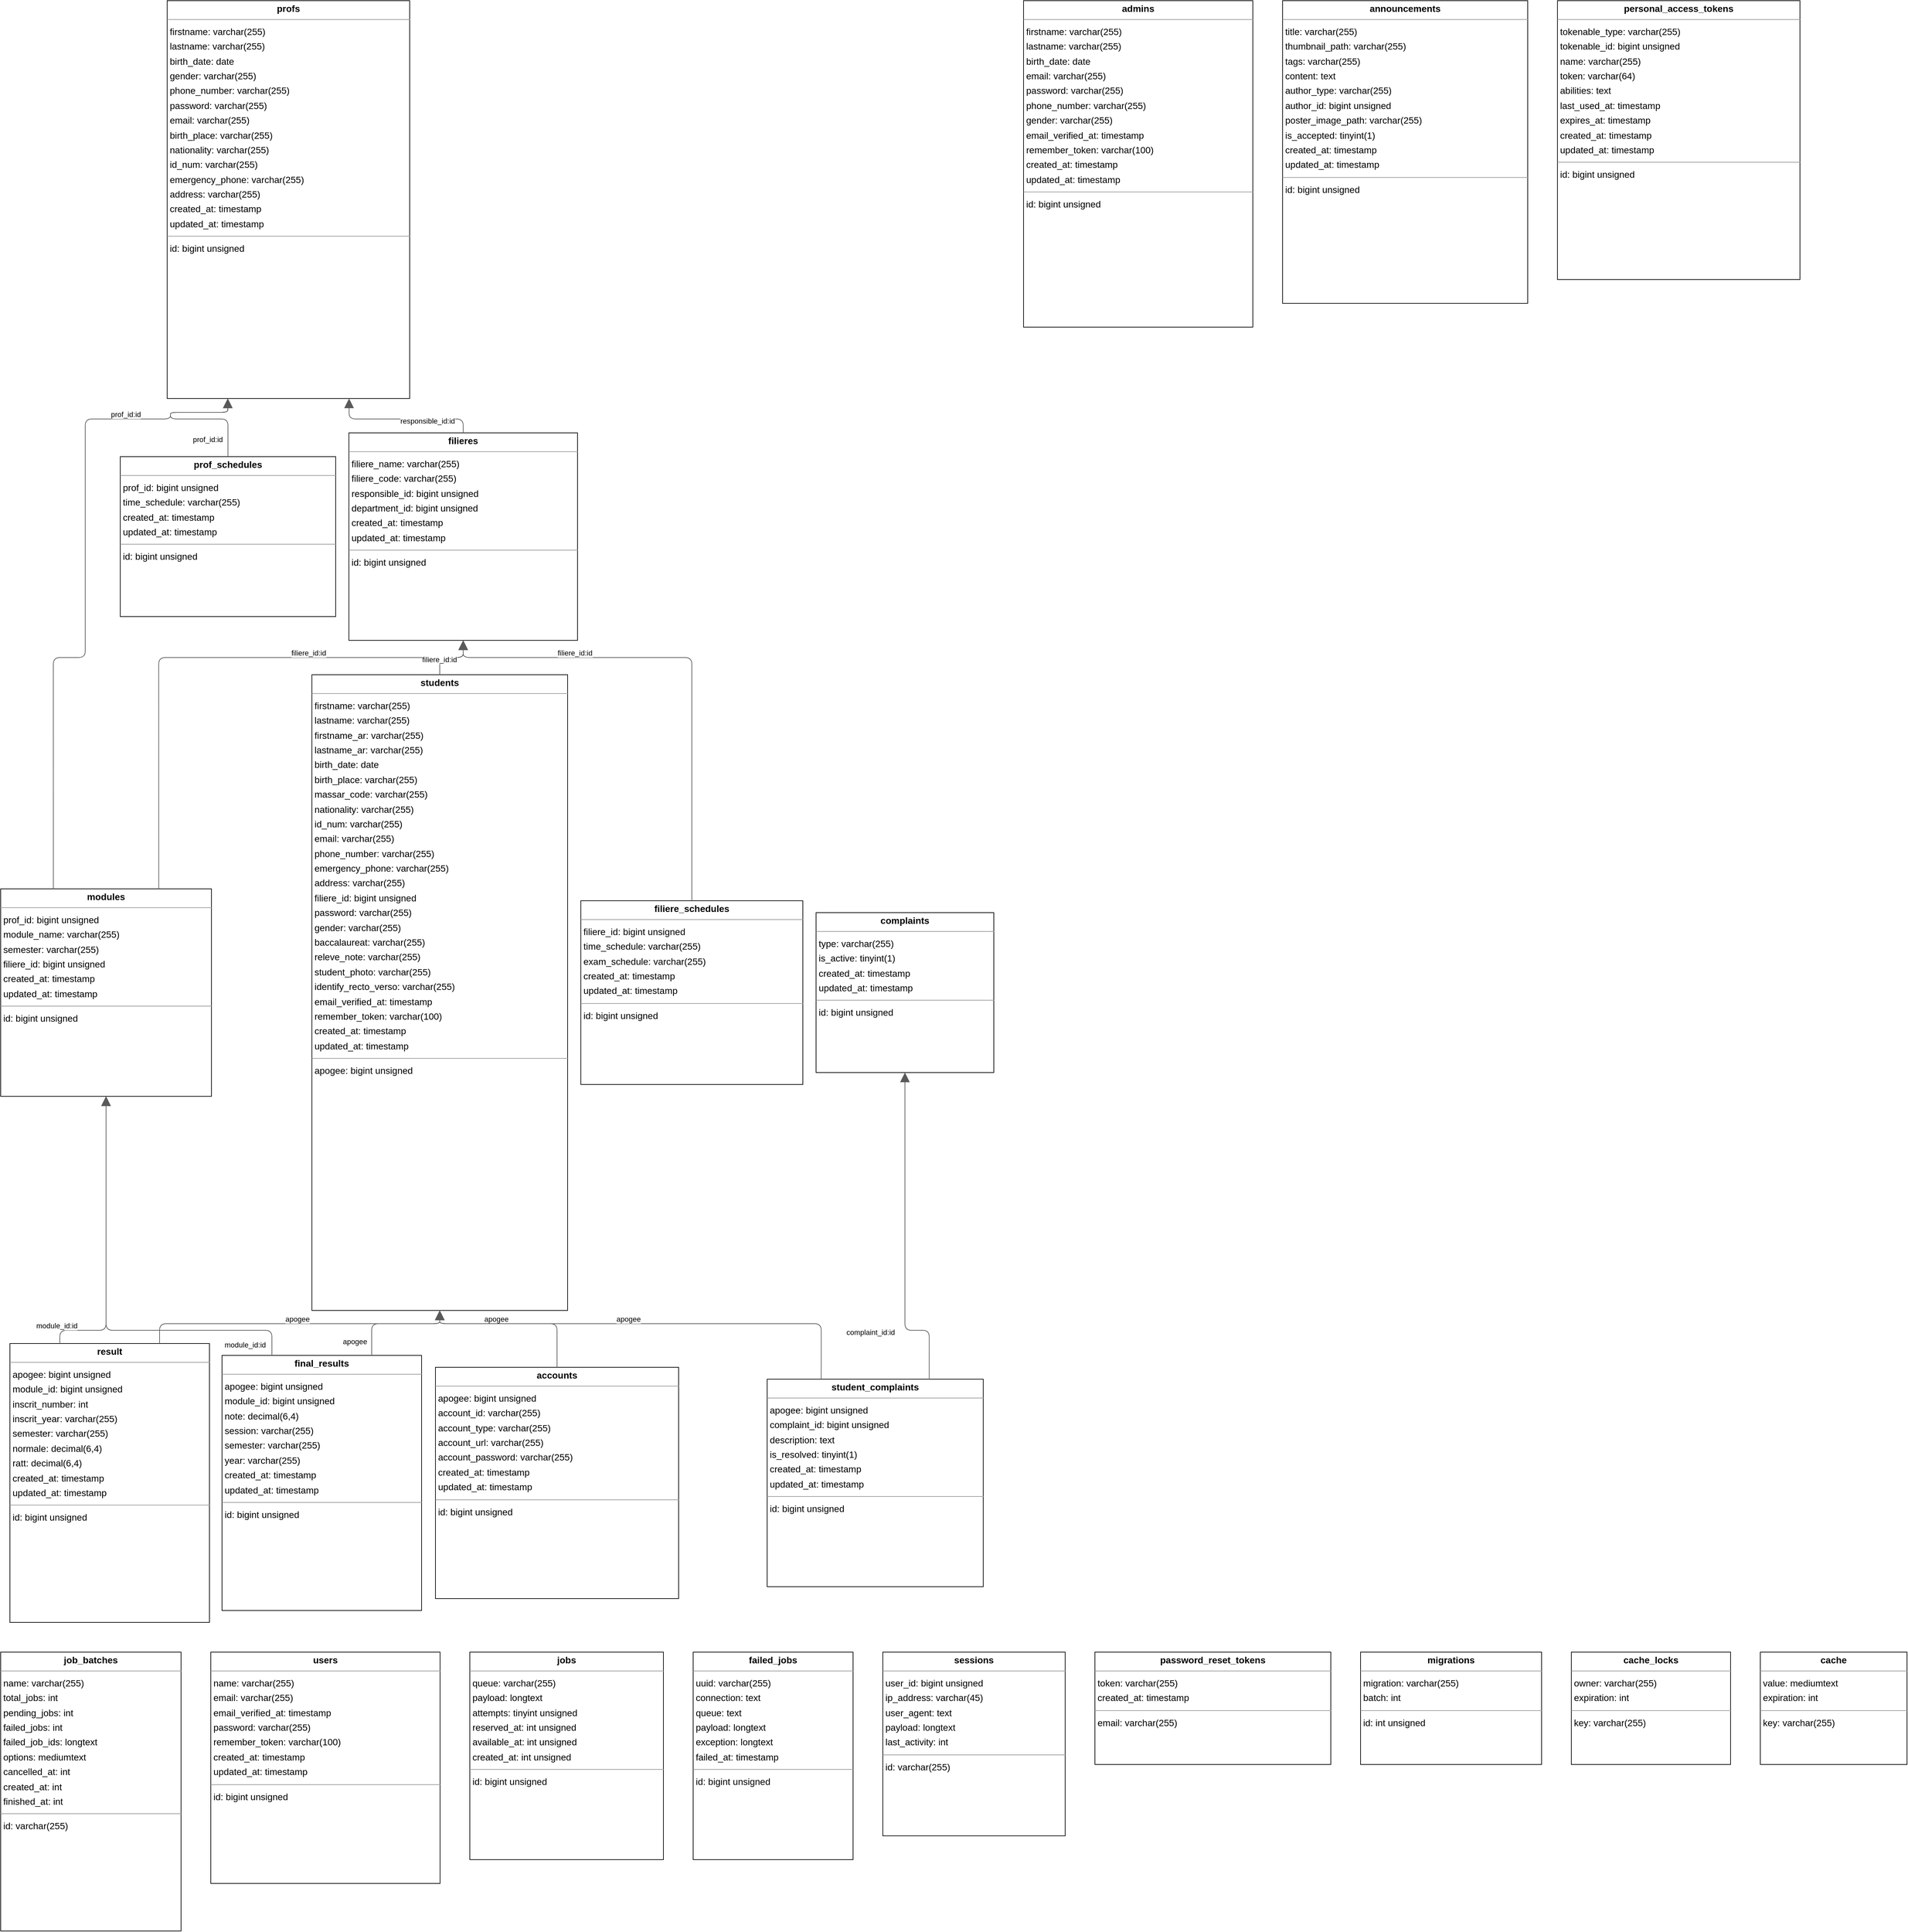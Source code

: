 <mxGraphModel dx="0" dy="0" grid="1" gridSize="10" guides="1" tooltips="1" connect="1" arrows="1" fold="1" page="0" pageScale="1" background="none" math="0" shadow="0">
  <root>
    <mxCell id="0" />
    <mxCell id="1" parent="0" />
    <mxCell id="node7" parent="1" vertex="1" value="&lt;p style=&quot;margin:0px;margin-top:4px;text-align:center;&quot;&gt;&lt;b&gt;accounts&lt;/b&gt;&lt;/p&gt;&lt;hr size=&quot;1&quot;/&gt;&lt;p style=&quot;margin:0 0 0 4px;line-height:1.6;&quot;&gt; apogee: bigint unsigned&lt;br/&gt; account_id: varchar(255)&lt;br/&gt; account_type: varchar(255)&lt;br/&gt; account_url: varchar(255)&lt;br/&gt; account_password: varchar(255)&lt;br/&gt; created_at: timestamp&lt;br/&gt; updated_at: timestamp&lt;/p&gt;&lt;hr size=&quot;1&quot;/&gt;&lt;p style=&quot;margin:0 0 0 4px;line-height:1.6;&quot;&gt; id: bigint unsigned&lt;/p&gt;" style="verticalAlign=top;align=left;overflow=fill;fontSize=14;fontFamily=Helvetica;html=1;rounded=0;shadow=0;comic=0;labelBackgroundColor=none;strokeWidth=1;">
      <mxGeometry x="464" y="1588" width="368" height="350" as="geometry" />
    </mxCell>
    <mxCell id="node19" parent="1" vertex="1" value="&lt;p style=&quot;margin:0px;margin-top:4px;text-align:center;&quot;&gt;&lt;b&gt;admins&lt;/b&gt;&lt;/p&gt;&lt;hr size=&quot;1&quot;/&gt;&lt;p style=&quot;margin:0 0 0 4px;line-height:1.6;&quot;&gt; firstname: varchar(255)&lt;br/&gt; lastname: varchar(255)&lt;br/&gt; birth_date: date&lt;br/&gt; email: varchar(255)&lt;br/&gt; password: varchar(255)&lt;br/&gt; phone_number: varchar(255)&lt;br/&gt; gender: varchar(255)&lt;br/&gt; email_verified_at: timestamp&lt;br/&gt; remember_token: varchar(100)&lt;br/&gt; created_at: timestamp&lt;br/&gt; updated_at: timestamp&lt;/p&gt;&lt;hr size=&quot;1&quot;/&gt;&lt;p style=&quot;margin:0 0 0 4px;line-height:1.6;&quot;&gt; id: bigint unsigned&lt;/p&gt;" style="verticalAlign=top;align=left;overflow=fill;fontSize=14;fontFamily=Helvetica;html=1;rounded=0;shadow=0;comic=0;labelBackgroundColor=none;strokeWidth=1;">
      <mxGeometry x="1354" y="-480" width="347" height="494" as="geometry" />
    </mxCell>
    <mxCell id="node22" parent="1" vertex="1" value="&lt;p style=&quot;margin:0px;margin-top:4px;text-align:center;&quot;&gt;&lt;b&gt;announcements&lt;/b&gt;&lt;/p&gt;&lt;hr size=&quot;1&quot;/&gt;&lt;p style=&quot;margin:0 0 0 4px;line-height:1.6;&quot;&gt; title: varchar(255)&lt;br/&gt; thumbnail_path: varchar(255)&lt;br/&gt; tags: varchar(255)&lt;br/&gt; content: text&lt;br/&gt; author_type: varchar(255)&lt;br/&gt; author_id: bigint unsigned&lt;br/&gt; poster_image_path: varchar(255)&lt;br/&gt; is_accepted: tinyint(1)&lt;br/&gt; created_at: timestamp&lt;br/&gt; updated_at: timestamp&lt;/p&gt;&lt;hr size=&quot;1&quot;/&gt;&lt;p style=&quot;margin:0 0 0 4px;line-height:1.6;&quot;&gt; id: bigint unsigned&lt;/p&gt;" style="verticalAlign=top;align=left;overflow=fill;fontSize=14;fontFamily=Helvetica;html=1;rounded=0;shadow=0;comic=0;labelBackgroundColor=none;strokeWidth=1;">
      <mxGeometry x="1746" y="-480" width="371" height="458" as="geometry" />
    </mxCell>
    <mxCell id="node3" parent="1" vertex="1" value="&lt;p style=&quot;margin:0px;margin-top:4px;text-align:center;&quot;&gt;&lt;b&gt;cache&lt;/b&gt;&lt;/p&gt;&lt;hr size=&quot;1&quot;/&gt;&lt;p style=&quot;margin:0 0 0 4px;line-height:1.6;&quot;&gt; value: mediumtext&lt;br/&gt; expiration: int&lt;/p&gt;&lt;hr size=&quot;1&quot;/&gt;&lt;p style=&quot;margin:0 0 0 4px;line-height:1.6;&quot;&gt; key: varchar(255)&lt;/p&gt;" style="verticalAlign=top;align=left;overflow=fill;fontSize=14;fontFamily=Helvetica;html=1;rounded=0;shadow=0;comic=0;labelBackgroundColor=none;strokeWidth=1;">
      <mxGeometry x="2469" y="2019" width="222" height="170" as="geometry" />
    </mxCell>
    <mxCell id="node9" parent="1" vertex="1" value="&lt;p style=&quot;margin:0px;margin-top:4px;text-align:center;&quot;&gt;&lt;b&gt;cache_locks&lt;/b&gt;&lt;/p&gt;&lt;hr size=&quot;1&quot;/&gt;&lt;p style=&quot;margin:0 0 0 4px;line-height:1.6;&quot;&gt; owner: varchar(255)&lt;br/&gt; expiration: int&lt;/p&gt;&lt;hr size=&quot;1&quot;/&gt;&lt;p style=&quot;margin:0 0 0 4px;line-height:1.6;&quot;&gt; key: varchar(255)&lt;/p&gt;" style="verticalAlign=top;align=left;overflow=fill;fontSize=14;fontFamily=Helvetica;html=1;rounded=0;shadow=0;comic=0;labelBackgroundColor=none;strokeWidth=1;">
      <mxGeometry x="2183" y="2019" width="241" height="170" as="geometry" />
    </mxCell>
    <mxCell id="node13" parent="1" vertex="1" value="&lt;p style=&quot;margin:0px;margin-top:4px;text-align:center;&quot;&gt;&lt;b&gt;complaints&lt;/b&gt;&lt;/p&gt;&lt;hr size=&quot;1&quot;/&gt;&lt;p style=&quot;margin:0 0 0 4px;line-height:1.6;&quot;&gt; type: varchar(255)&lt;br/&gt; is_active: tinyint(1)&lt;br/&gt; created_at: timestamp&lt;br/&gt; updated_at: timestamp&lt;/p&gt;&lt;hr size=&quot;1&quot;/&gt;&lt;p style=&quot;margin:0 0 0 4px;line-height:1.6;&quot;&gt; id: bigint unsigned&lt;/p&gt;" style="verticalAlign=top;align=left;overflow=fill;fontSize=14;fontFamily=Helvetica;html=1;rounded=0;shadow=0;comic=0;labelBackgroundColor=none;strokeWidth=1;">
      <mxGeometry x="1040" y="900" width="269" height="242" as="geometry" />
    </mxCell>
    <mxCell id="node5" parent="1" vertex="1" value="&lt;p style=&quot;margin:0px;margin-top:4px;text-align:center;&quot;&gt;&lt;b&gt;failed_jobs&lt;/b&gt;&lt;/p&gt;&lt;hr size=&quot;1&quot;/&gt;&lt;p style=&quot;margin:0 0 0 4px;line-height:1.6;&quot;&gt; uuid: varchar(255)&lt;br/&gt; connection: text&lt;br/&gt; queue: text&lt;br/&gt; payload: longtext&lt;br/&gt; exception: longtext&lt;br/&gt; failed_at: timestamp&lt;/p&gt;&lt;hr size=&quot;1&quot;/&gt;&lt;p style=&quot;margin:0 0 0 4px;line-height:1.6;&quot;&gt; id: bigint unsigned&lt;/p&gt;" style="verticalAlign=top;align=left;overflow=fill;fontSize=14;fontFamily=Helvetica;html=1;rounded=0;shadow=0;comic=0;labelBackgroundColor=none;strokeWidth=1;">
      <mxGeometry x="854" y="2019" width="242" height="314" as="geometry" />
    </mxCell>
    <mxCell id="node12" parent="1" vertex="1" value="&lt;p style=&quot;margin:0px;margin-top:4px;text-align:center;&quot;&gt;&lt;b&gt;filiere_schedules&lt;/b&gt;&lt;/p&gt;&lt;hr size=&quot;1&quot;/&gt;&lt;p style=&quot;margin:0 0 0 4px;line-height:1.6;&quot;&gt; filiere_id: bigint unsigned&lt;br/&gt; time_schedule: varchar(255)&lt;br/&gt; exam_schedule: varchar(255)&lt;br/&gt; created_at: timestamp&lt;br/&gt; updated_at: timestamp&lt;/p&gt;&lt;hr size=&quot;1&quot;/&gt;&lt;p style=&quot;margin:0 0 0 4px;line-height:1.6;&quot;&gt; id: bigint unsigned&lt;/p&gt;" style="verticalAlign=top;align=left;overflow=fill;fontSize=14;fontFamily=Helvetica;html=1;rounded=0;shadow=0;comic=0;labelBackgroundColor=none;strokeWidth=1;">
      <mxGeometry x="684" y="882" width="336" height="278" as="geometry" />
    </mxCell>
    <mxCell id="node4" parent="1" vertex="1" value="&lt;p style=&quot;margin:0px;margin-top:4px;text-align:center;&quot;&gt;&lt;b&gt;filieres&lt;/b&gt;&lt;/p&gt;&lt;hr size=&quot;1&quot;/&gt;&lt;p style=&quot;margin:0 0 0 4px;line-height:1.6;&quot;&gt; filiere_name: varchar(255)&lt;br/&gt; filiere_code: varchar(255)&lt;br/&gt; responsible_id: bigint unsigned&lt;br/&gt; department_id: bigint unsigned&lt;br/&gt; created_at: timestamp&lt;br/&gt; updated_at: timestamp&lt;/p&gt;&lt;hr size=&quot;1&quot;/&gt;&lt;p style=&quot;margin:0 0 0 4px;line-height:1.6;&quot;&gt; id: bigint unsigned&lt;/p&gt;" style="verticalAlign=top;align=left;overflow=fill;fontSize=14;fontFamily=Helvetica;html=1;rounded=0;shadow=0;comic=0;labelBackgroundColor=none;strokeWidth=1;">
      <mxGeometry x="333" y="174" width="346" height="314" as="geometry" />
    </mxCell>
    <mxCell id="node15" parent="1" vertex="1" value="&lt;p style=&quot;margin:0px;margin-top:4px;text-align:center;&quot;&gt;&lt;b&gt;final_results&lt;/b&gt;&lt;/p&gt;&lt;hr size=&quot;1&quot;/&gt;&lt;p style=&quot;margin:0 0 0 4px;line-height:1.6;&quot;&gt; apogee: bigint unsigned&lt;br/&gt; module_id: bigint unsigned&lt;br/&gt; note: decimal(6,4)&lt;br/&gt; session: varchar(255)&lt;br/&gt; semester: varchar(255)&lt;br/&gt; year: varchar(255)&lt;br/&gt; created_at: timestamp&lt;br/&gt; updated_at: timestamp&lt;/p&gt;&lt;hr size=&quot;1&quot;/&gt;&lt;p style=&quot;margin:0 0 0 4px;line-height:1.6;&quot;&gt; id: bigint unsigned&lt;/p&gt;" style="verticalAlign=top;align=left;overflow=fill;fontSize=14;fontFamily=Helvetica;html=1;rounded=0;shadow=0;comic=0;labelBackgroundColor=none;strokeWidth=1;">
      <mxGeometry x="141" y="1570" width="302" height="386" as="geometry" />
    </mxCell>
    <mxCell id="node18" parent="1" vertex="1" value="&lt;p style=&quot;margin:0px;margin-top:4px;text-align:center;&quot;&gt;&lt;b&gt;job_batches&lt;/b&gt;&lt;/p&gt;&lt;hr size=&quot;1&quot;/&gt;&lt;p style=&quot;margin:0 0 0 4px;line-height:1.6;&quot;&gt; name: varchar(255)&lt;br/&gt; total_jobs: int&lt;br/&gt; pending_jobs: int&lt;br/&gt; failed_jobs: int&lt;br/&gt; failed_job_ids: longtext&lt;br/&gt; options: mediumtext&lt;br/&gt; cancelled_at: int&lt;br/&gt; created_at: int&lt;br/&gt; finished_at: int&lt;/p&gt;&lt;hr size=&quot;1&quot;/&gt;&lt;p style=&quot;margin:0 0 0 4px;line-height:1.6;&quot;&gt; id: varchar(255)&lt;/p&gt;" style="verticalAlign=top;align=left;overflow=fill;fontSize=14;fontFamily=Helvetica;html=1;rounded=0;shadow=0;comic=0;labelBackgroundColor=none;strokeWidth=1;">
      <mxGeometry x="-194" y="2019" width="273" height="422" as="geometry" />
    </mxCell>
    <mxCell id="node20" parent="1" vertex="1" value="&lt;p style=&quot;margin:0px;margin-top:4px;text-align:center;&quot;&gt;&lt;b&gt;jobs&lt;/b&gt;&lt;/p&gt;&lt;hr size=&quot;1&quot;/&gt;&lt;p style=&quot;margin:0 0 0 4px;line-height:1.6;&quot;&gt; queue: varchar(255)&lt;br/&gt; payload: longtext&lt;br/&gt; attempts: tinyint unsigned&lt;br/&gt; reserved_at: int unsigned&lt;br/&gt; available_at: int unsigned&lt;br/&gt; created_at: int unsigned&lt;/p&gt;&lt;hr size=&quot;1&quot;/&gt;&lt;p style=&quot;margin:0 0 0 4px;line-height:1.6;&quot;&gt; id: bigint unsigned&lt;/p&gt;" style="verticalAlign=top;align=left;overflow=fill;fontSize=14;fontFamily=Helvetica;html=1;rounded=0;shadow=0;comic=0;labelBackgroundColor=none;strokeWidth=1;">
      <mxGeometry x="516" y="2019" width="293" height="314" as="geometry" />
    </mxCell>
    <mxCell id="node2" parent="1" vertex="1" value="&lt;p style=&quot;margin:0px;margin-top:4px;text-align:center;&quot;&gt;&lt;b&gt;migrations&lt;/b&gt;&lt;/p&gt;&lt;hr size=&quot;1&quot;/&gt;&lt;p style=&quot;margin:0 0 0 4px;line-height:1.6;&quot;&gt; migration: varchar(255)&lt;br/&gt; batch: int&lt;/p&gt;&lt;hr size=&quot;1&quot;/&gt;&lt;p style=&quot;margin:0 0 0 4px;line-height:1.6;&quot;&gt; id: int unsigned&lt;/p&gt;" style="verticalAlign=top;align=left;overflow=fill;fontSize=14;fontFamily=Helvetica;html=1;rounded=0;shadow=0;comic=0;labelBackgroundColor=none;strokeWidth=1;">
      <mxGeometry x="1864" y="2019" width="274" height="170" as="geometry" />
    </mxCell>
    <mxCell id="node17" parent="1" vertex="1" value="&lt;p style=&quot;margin:0px;margin-top:4px;text-align:center;&quot;&gt;&lt;b&gt;result&lt;/b&gt;&lt;/p&gt;&lt;hr size=&quot;1&quot;/&gt;&lt;p style=&quot;margin:0 0 0 4px;line-height:1.6;&quot;&gt; apogee: bigint unsigned&lt;br/&gt; module_id: bigint unsigned&lt;br/&gt; inscrit_number: int&lt;br/&gt; inscrit_year: varchar(255)&lt;br/&gt; semester: varchar(255)&lt;br/&gt; normale: decimal(6,4)&lt;br/&gt; ratt: decimal(6,4)&lt;br/&gt; created_at: timestamp&lt;br/&gt; updated_at: timestamp&lt;/p&gt;&lt;hr size=&quot;1&quot;/&gt;&lt;p style=&quot;margin:0 0 0 4px;line-height:1.6;&quot;&gt; id: bigint unsigned&lt;/p&gt;" style="verticalAlign=top;align=left;overflow=fill;fontSize=14;fontFamily=Helvetica;html=1;rounded=0;shadow=0;comic=0;labelBackgroundColor=none;strokeWidth=1;">
      <mxGeometry x="-180" y="1552" width="302" height="422" as="geometry" />
    </mxCell>
    <mxCell id="node14" parent="1" vertex="1" value="&lt;p style=&quot;margin:0px;margin-top:4px;text-align:center;&quot;&gt;&lt;b&gt;modules&lt;/b&gt;&lt;/p&gt;&lt;hr size=&quot;1&quot;/&gt;&lt;p style=&quot;margin:0 0 0 4px;line-height:1.6;&quot;&gt; prof_id: bigint unsigned&lt;br/&gt; module_name: varchar(255)&lt;br/&gt; semester: varchar(255)&lt;br/&gt; filiere_id: bigint unsigned&lt;br/&gt; created_at: timestamp&lt;br/&gt; updated_at: timestamp&lt;/p&gt;&lt;hr size=&quot;1&quot;/&gt;&lt;p style=&quot;margin:0 0 0 4px;line-height:1.6;&quot;&gt; id: bigint unsigned&lt;/p&gt;" style="verticalAlign=top;align=left;overflow=fill;fontSize=14;fontFamily=Helvetica;html=1;rounded=0;shadow=0;comic=0;labelBackgroundColor=none;strokeWidth=1;">
      <mxGeometry x="-194" y="864" width="319" height="314" as="geometry" />
    </mxCell>
    <mxCell id="node1" parent="1" vertex="1" value="&lt;p style=&quot;margin:0px;margin-top:4px;text-align:center;&quot;&gt;&lt;b&gt;password_reset_tokens&lt;/b&gt;&lt;/p&gt;&lt;hr size=&quot;1&quot;/&gt;&lt;p style=&quot;margin:0 0 0 4px;line-height:1.6;&quot;&gt; token: varchar(255)&lt;br/&gt; created_at: timestamp&lt;/p&gt;&lt;hr size=&quot;1&quot;/&gt;&lt;p style=&quot;margin:0 0 0 4px;line-height:1.6;&quot;&gt; email: varchar(255)&lt;/p&gt;" style="verticalAlign=top;align=left;overflow=fill;fontSize=14;fontFamily=Helvetica;html=1;rounded=0;shadow=0;comic=0;labelBackgroundColor=none;strokeWidth=1;">
      <mxGeometry x="1462" y="2019" width="357" height="170" as="geometry" />
    </mxCell>
    <mxCell id="node8" parent="1" vertex="1" value="&lt;p style=&quot;margin:0px;margin-top:4px;text-align:center;&quot;&gt;&lt;b&gt;personal_access_tokens&lt;/b&gt;&lt;/p&gt;&lt;hr size=&quot;1&quot;/&gt;&lt;p style=&quot;margin:0 0 0 4px;line-height:1.6;&quot;&gt; tokenable_type: varchar(255)&lt;br/&gt; tokenable_id: bigint unsigned&lt;br/&gt; name: varchar(255)&lt;br/&gt; token: varchar(64)&lt;br/&gt; abilities: text&lt;br/&gt; last_used_at: timestamp&lt;br/&gt; expires_at: timestamp&lt;br/&gt; created_at: timestamp&lt;br/&gt; updated_at: timestamp&lt;/p&gt;&lt;hr size=&quot;1&quot;/&gt;&lt;p style=&quot;margin:0 0 0 4px;line-height:1.6;&quot;&gt; id: bigint unsigned&lt;/p&gt;" style="verticalAlign=top;align=left;overflow=fill;fontSize=14;fontFamily=Helvetica;html=1;rounded=0;shadow=0;comic=0;labelBackgroundColor=none;strokeWidth=1;">
      <mxGeometry x="2162" y="-480" width="367" height="422" as="geometry" />
    </mxCell>
    <mxCell id="node11" parent="1" vertex="1" value="&lt;p style=&quot;margin:0px;margin-top:4px;text-align:center;&quot;&gt;&lt;b&gt;prof_schedules&lt;/b&gt;&lt;/p&gt;&lt;hr size=&quot;1&quot;/&gt;&lt;p style=&quot;margin:0 0 0 4px;line-height:1.6;&quot;&gt; prof_id: bigint unsigned&lt;br/&gt; time_schedule: varchar(255)&lt;br/&gt; created_at: timestamp&lt;br/&gt; updated_at: timestamp&lt;/p&gt;&lt;hr size=&quot;1&quot;/&gt;&lt;p style=&quot;margin:0 0 0 4px;line-height:1.6;&quot;&gt; id: bigint unsigned&lt;/p&gt;" style="verticalAlign=top;align=left;overflow=fill;fontSize=14;fontFamily=Helvetica;html=1;rounded=0;shadow=0;comic=0;labelBackgroundColor=none;strokeWidth=1;">
      <mxGeometry x="-13" y="210" width="326" height="242" as="geometry" />
    </mxCell>
    <mxCell id="node0" parent="1" vertex="1" value="&lt;p style=&quot;margin:0px;margin-top:4px;text-align:center;&quot;&gt;&lt;b&gt;profs&lt;/b&gt;&lt;/p&gt;&lt;hr size=&quot;1&quot;/&gt;&lt;p style=&quot;margin:0 0 0 4px;line-height:1.6;&quot;&gt; firstname: varchar(255)&lt;br/&gt; lastname: varchar(255)&lt;br/&gt; birth_date: date&lt;br/&gt; gender: varchar(255)&lt;br/&gt; phone_number: varchar(255)&lt;br/&gt; password: varchar(255)&lt;br/&gt; email: varchar(255)&lt;br/&gt; birth_place: varchar(255)&lt;br/&gt; nationality: varchar(255)&lt;br/&gt; id_num: varchar(255)&lt;br/&gt; emergency_phone: varchar(255)&lt;br/&gt; address: varchar(255)&lt;br/&gt; created_at: timestamp&lt;br/&gt; updated_at: timestamp&lt;/p&gt;&lt;hr size=&quot;1&quot;/&gt;&lt;p style=&quot;margin:0 0 0 4px;line-height:1.6;&quot;&gt; id: bigint unsigned&lt;/p&gt;" style="verticalAlign=top;align=left;overflow=fill;fontSize=14;fontFamily=Helvetica;html=1;rounded=0;shadow=0;comic=0;labelBackgroundColor=none;strokeWidth=1;">
      <mxGeometry x="58" y="-480" width="367" height="602" as="geometry" />
    </mxCell>
    <mxCell id="node21" parent="1" vertex="1" value="&lt;p style=&quot;margin:0px;margin-top:4px;text-align:center;&quot;&gt;&lt;b&gt;sessions&lt;/b&gt;&lt;/p&gt;&lt;hr size=&quot;1&quot;/&gt;&lt;p style=&quot;margin:0 0 0 4px;line-height:1.6;&quot;&gt; user_id: bigint unsigned&lt;br/&gt; ip_address: varchar(45)&lt;br/&gt; user_agent: text&lt;br/&gt; payload: longtext&lt;br/&gt; last_activity: int&lt;/p&gt;&lt;hr size=&quot;1&quot;/&gt;&lt;p style=&quot;margin:0 0 0 4px;line-height:1.6;&quot;&gt; id: varchar(255)&lt;/p&gt;" style="verticalAlign=top;align=left;overflow=fill;fontSize=14;fontFamily=Helvetica;html=1;rounded=0;shadow=0;comic=0;labelBackgroundColor=none;strokeWidth=1;">
      <mxGeometry x="1141" y="2019" width="276" height="278" as="geometry" />
    </mxCell>
    <mxCell id="node10" parent="1" vertex="1" value="&lt;p style=&quot;margin:0px;margin-top:4px;text-align:center;&quot;&gt;&lt;b&gt;student_complaints&lt;/b&gt;&lt;/p&gt;&lt;hr size=&quot;1&quot;/&gt;&lt;p style=&quot;margin:0 0 0 4px;line-height:1.6;&quot;&gt; apogee: bigint unsigned&lt;br/&gt; complaint_id: bigint unsigned&lt;br/&gt; description: text&lt;br/&gt; is_resolved: tinyint(1)&lt;br/&gt; created_at: timestamp&lt;br/&gt; updated_at: timestamp&lt;/p&gt;&lt;hr size=&quot;1&quot;/&gt;&lt;p style=&quot;margin:0 0 0 4px;line-height:1.6;&quot;&gt; id: bigint unsigned&lt;/p&gt;" style="verticalAlign=top;align=left;overflow=fill;fontSize=14;fontFamily=Helvetica;html=1;rounded=0;shadow=0;comic=0;labelBackgroundColor=none;strokeWidth=1;">
      <mxGeometry x="966" y="1606" width="327" height="314" as="geometry" />
    </mxCell>
    <mxCell id="node16" parent="1" vertex="1" value="&lt;p style=&quot;margin:0px;margin-top:4px;text-align:center;&quot;&gt;&lt;b&gt;students&lt;/b&gt;&lt;/p&gt;&lt;hr size=&quot;1&quot;/&gt;&lt;p style=&quot;margin:0 0 0 4px;line-height:1.6;&quot;&gt; firstname: varchar(255)&lt;br/&gt; lastname: varchar(255)&lt;br/&gt; firstname_ar: varchar(255)&lt;br/&gt; lastname_ar: varchar(255)&lt;br/&gt; birth_date: date&lt;br/&gt; birth_place: varchar(255)&lt;br/&gt; massar_code: varchar(255)&lt;br/&gt; nationality: varchar(255)&lt;br/&gt; id_num: varchar(255)&lt;br/&gt; email: varchar(255)&lt;br/&gt; phone_number: varchar(255)&lt;br/&gt; emergency_phone: varchar(255)&lt;br/&gt; address: varchar(255)&lt;br/&gt; filiere_id: bigint unsigned&lt;br/&gt; password: varchar(255)&lt;br/&gt; gender: varchar(255)&lt;br/&gt; baccalaureat: varchar(255)&lt;br/&gt; releve_note: varchar(255)&lt;br/&gt; student_photo: varchar(255)&lt;br/&gt; identify_recto_verso: varchar(255)&lt;br/&gt; email_verified_at: timestamp&lt;br/&gt; remember_token: varchar(100)&lt;br/&gt; created_at: timestamp&lt;br/&gt; updated_at: timestamp&lt;/p&gt;&lt;hr size=&quot;1&quot;/&gt;&lt;p style=&quot;margin:0 0 0 4px;line-height:1.6;&quot;&gt; apogee: bigint unsigned&lt;/p&gt;" style="verticalAlign=top;align=left;overflow=fill;fontSize=14;fontFamily=Helvetica;html=1;rounded=0;shadow=0;comic=0;labelBackgroundColor=none;strokeWidth=1;">
      <mxGeometry x="277" y="540" width="387" height="962" as="geometry" />
    </mxCell>
    <mxCell id="node6" parent="1" vertex="1" value="&lt;p style=&quot;margin:0px;margin-top:4px;text-align:center;&quot;&gt;&lt;b&gt;users&lt;/b&gt;&lt;/p&gt;&lt;hr size=&quot;1&quot;/&gt;&lt;p style=&quot;margin:0 0 0 4px;line-height:1.6;&quot;&gt; name: varchar(255)&lt;br/&gt; email: varchar(255)&lt;br/&gt; email_verified_at: timestamp&lt;br/&gt; password: varchar(255)&lt;br/&gt; remember_token: varchar(100)&lt;br/&gt; created_at: timestamp&lt;br/&gt; updated_at: timestamp&lt;/p&gt;&lt;hr size=&quot;1&quot;/&gt;&lt;p style=&quot;margin:0 0 0 4px;line-height:1.6;&quot;&gt; id: bigint unsigned&lt;/p&gt;" style="verticalAlign=top;align=left;overflow=fill;fontSize=14;fontFamily=Helvetica;html=1;rounded=0;shadow=0;comic=0;labelBackgroundColor=none;strokeWidth=1;">
      <mxGeometry x="124" y="2019" width="347" height="350" as="geometry" />
    </mxCell>
    <mxCell id="edge2" edge="1" value="" parent="1" source="node7" target="node16" style="html=1;rounded=1;edgeStyle=orthogonalEdgeStyle;dashed=0;startArrow=none;endArrow=block;endSize=12;strokeColor=#595959;exitX=0.500;exitY=0.000;exitDx=0;exitDy=0;entryX=0.500;entryY=1.000;entryDx=0;entryDy=0;">
      <mxGeometry width="50" height="50" relative="1" as="geometry">
        <Array as="points">
          <mxPoint x="648" y="1522" />
          <mxPoint x="470" y="1522" />
        </Array>
      </mxGeometry>
    </mxCell>
    <mxCell id="label14" parent="edge2" vertex="1" connectable="0" value="apogee" style="edgeLabel;resizable=0;html=1;align=left;verticalAlign=top;strokeColor=default;">
      <mxGeometry x="536" y="1502" as="geometry" />
    </mxCell>
    <mxCell id="edge4" edge="1" value="" parent="1" source="node12" target="node4" style="html=1;rounded=1;edgeStyle=orthogonalEdgeStyle;dashed=0;startArrow=none;endArrow=block;endSize=12;strokeColor=#595959;exitX=0.500;exitY=0.000;exitDx=0;exitDy=0;entryX=0.500;entryY=1.000;entryDx=0;entryDy=0;">
      <mxGeometry width="50" height="50" relative="1" as="geometry">
        <Array as="points">
          <mxPoint x="852" y="514" />
          <mxPoint x="506" y="514" />
        </Array>
      </mxGeometry>
    </mxCell>
    <mxCell id="label26" parent="edge4" vertex="1" connectable="0" value="filiere_id:id" style="edgeLabel;resizable=0;html=1;align=left;verticalAlign=top;strokeColor=default;">
      <mxGeometry x="647" y="494" as="geometry" />
    </mxCell>
    <mxCell id="edge12" edge="1" value="" parent="1" source="node4" target="node0" style="html=1;rounded=1;edgeStyle=orthogonalEdgeStyle;dashed=0;startArrow=none;endArrow=block;endSize=12;strokeColor=#595959;exitX=0.500;exitY=0.000;exitDx=0;exitDy=0;entryX=0.750;entryY=1.000;entryDx=0;entryDy=0;">
      <mxGeometry width="50" height="50" relative="1" as="geometry">
        <Array as="points">
          <mxPoint x="506" y="153" />
          <mxPoint x="333" y="153" />
        </Array>
      </mxGeometry>
    </mxCell>
    <mxCell id="label74" parent="edge12" vertex="1" connectable="0" value="responsible_id:id" style="edgeLabel;resizable=0;html=1;align=left;verticalAlign=top;strokeColor=default;">
      <mxGeometry x="409" y="143" as="geometry" />
    </mxCell>
    <mxCell id="edge8" edge="1" value="" parent="1" source="node15" target="node14" style="html=1;rounded=1;edgeStyle=orthogonalEdgeStyle;dashed=0;startArrow=none;endArrow=block;endSize=12;strokeColor=#595959;exitX=0.250;exitY=0.000;exitDx=0;exitDy=0;entryX=0.500;entryY=1.000;entryDx=0;entryDy=0;">
      <mxGeometry width="50" height="50" relative="1" as="geometry">
        <Array as="points">
          <mxPoint x="217" y="1532" />
          <mxPoint x="-34" y="1532" />
        </Array>
      </mxGeometry>
    </mxCell>
    <mxCell id="label50" parent="edge8" vertex="1" connectable="0" value="module_id:id" style="edgeLabel;resizable=0;html=1;align=left;verticalAlign=top;strokeColor=default;">
      <mxGeometry x="143" y="1541" as="geometry" />
    </mxCell>
    <mxCell id="edge1" edge="1" value="" parent="1" source="node15" target="node16" style="html=1;rounded=1;edgeStyle=orthogonalEdgeStyle;dashed=0;startArrow=none;endArrow=block;endSize=12;strokeColor=#595959;exitX=0.750;exitY=0.000;exitDx=0;exitDy=0;entryX=0.500;entryY=1.000;entryDx=0;entryDy=0;">
      <mxGeometry width="50" height="50" relative="1" as="geometry">
        <Array as="points">
          <mxPoint x="368" y="1522" />
          <mxPoint x="470" y="1522" />
        </Array>
      </mxGeometry>
    </mxCell>
    <mxCell id="label8" parent="edge1" vertex="1" connectable="0" value="apogee" style="edgeLabel;resizable=0;html=1;align=left;verticalAlign=top;strokeColor=default;">
      <mxGeometry x="322" y="1536" as="geometry" />
    </mxCell>
    <mxCell id="edge6" edge="1" value="" parent="1" source="node17" target="node14" style="html=1;rounded=1;edgeStyle=orthogonalEdgeStyle;dashed=0;startArrow=none;endArrow=block;endSize=12;strokeColor=#595959;exitX=0.250;exitY=0.000;exitDx=0;exitDy=0;entryX=0.500;entryY=1.000;entryDx=0;entryDy=0;">
      <mxGeometry width="50" height="50" relative="1" as="geometry">
        <Array as="points">
          <mxPoint x="-105" y="1532" />
          <mxPoint x="-34" y="1532" />
        </Array>
      </mxGeometry>
    </mxCell>
    <mxCell id="label38" parent="edge6" vertex="1" connectable="0" value="module_id:id" style="edgeLabel;resizable=0;html=1;align=left;verticalAlign=top;strokeColor=default;">
      <mxGeometry x="-142" y="1512" as="geometry" />
    </mxCell>
    <mxCell id="edge0" edge="1" value="" parent="1" source="node17" target="node16" style="html=1;rounded=1;edgeStyle=orthogonalEdgeStyle;dashed=0;startArrow=none;endArrow=block;endSize=12;strokeColor=#595959;exitX=0.750;exitY=0.000;exitDx=0;exitDy=0;entryX=0.500;entryY=1.000;entryDx=0;entryDy=0;">
      <mxGeometry width="50" height="50" relative="1" as="geometry">
        <Array as="points">
          <mxPoint x="46" y="1522" />
          <mxPoint x="470" y="1522" />
        </Array>
      </mxGeometry>
    </mxCell>
    <mxCell id="label2" parent="edge0" vertex="1" connectable="0" value="apogee" style="edgeLabel;resizable=0;html=1;align=left;verticalAlign=top;strokeColor=default;">
      <mxGeometry x="235" y="1502" as="geometry" />
    </mxCell>
    <mxCell id="edge5" edge="1" value="" parent="1" source="node14" target="node4" style="html=1;rounded=1;edgeStyle=orthogonalEdgeStyle;dashed=0;startArrow=none;endArrow=block;endSize=12;strokeColor=#595959;exitX=0.750;exitY=0.000;exitDx=0;exitDy=0;entryX=0.500;entryY=1.000;entryDx=0;entryDy=0;">
      <mxGeometry width="50" height="50" relative="1" as="geometry">
        <Array as="points">
          <mxPoint x="45" y="514" />
          <mxPoint x="506" y="514" />
        </Array>
      </mxGeometry>
    </mxCell>
    <mxCell id="label32" parent="edge5" vertex="1" connectable="0" value="filiere_id:id" style="edgeLabel;resizable=0;html=1;align=left;verticalAlign=top;strokeColor=default;">
      <mxGeometry x="244" y="494" as="geometry" />
    </mxCell>
    <mxCell id="edge7" edge="1" value="" parent="1" source="node14" target="node0" style="html=1;rounded=1;edgeStyle=orthogonalEdgeStyle;dashed=0;startArrow=none;endArrow=block;endSize=12;strokeColor=#595959;exitX=0.250;exitY=0.000;exitDx=0;exitDy=0;entryX=0.250;entryY=1.000;entryDx=0;entryDy=0;">
      <mxGeometry width="50" height="50" relative="1" as="geometry">
        <Array as="points">
          <mxPoint x="-114" y="514" />
          <mxPoint x="-66" y="514" />
          <mxPoint x="-66" y="153" />
          <mxPoint x="63" y="153" />
          <mxPoint x="63" y="143" />
          <mxPoint x="149" y="143" />
        </Array>
      </mxGeometry>
    </mxCell>
    <mxCell id="label44" parent="edge7" vertex="1" connectable="0" value="prof_id:id" style="edgeLabel;resizable=0;html=1;align=left;verticalAlign=top;strokeColor=default;">
      <mxGeometry x="-29" y="133" as="geometry" />
    </mxCell>
    <mxCell id="edge11" edge="1" value="" parent="1" source="node11" target="node0" style="html=1;rounded=1;edgeStyle=orthogonalEdgeStyle;dashed=0;startArrow=none;endArrow=block;endSize=12;strokeColor=#595959;exitX=0.500;exitY=0.000;exitDx=0;exitDy=0;entryX=0.250;entryY=1.000;entryDx=0;entryDy=0;">
      <mxGeometry width="50" height="50" relative="1" as="geometry">
        <Array as="points">
          <mxPoint x="150" y="153" />
          <mxPoint x="63" y="153" />
          <mxPoint x="63" y="143" />
          <mxPoint x="149" y="143" />
        </Array>
      </mxGeometry>
    </mxCell>
    <mxCell id="label68" parent="edge11" vertex="1" connectable="0" value="prof_id:id" style="edgeLabel;resizable=0;html=1;align=left;verticalAlign=top;strokeColor=default;">
      <mxGeometry x="95" y="171" as="geometry" />
    </mxCell>
    <mxCell id="edge10" edge="1" value="" parent="1" source="node10" target="node13" style="html=1;rounded=1;edgeStyle=orthogonalEdgeStyle;dashed=0;startArrow=none;endArrow=block;endSize=12;strokeColor=#595959;exitX=0.750;exitY=0.000;exitDx=0;exitDy=0;entryX=0.500;entryY=1.000;entryDx=0;entryDy=0;">
      <mxGeometry width="50" height="50" relative="1" as="geometry">
        <Array as="points">
          <mxPoint x="1211" y="1532" />
          <mxPoint x="1174" y="1532" />
        </Array>
      </mxGeometry>
    </mxCell>
    <mxCell id="label62" parent="edge10" vertex="1" connectable="0" value="complaint_id:id" style="edgeLabel;resizable=0;html=1;align=left;verticalAlign=top;strokeColor=default;">
      <mxGeometry x="1084" y="1522" as="geometry" />
    </mxCell>
    <mxCell id="edge9" edge="1" value="" parent="1" source="node10" target="node16" style="html=1;rounded=1;edgeStyle=orthogonalEdgeStyle;dashed=0;startArrow=none;endArrow=block;endSize=12;strokeColor=#595959;exitX=0.250;exitY=0.000;exitDx=0;exitDy=0;entryX=0.500;entryY=1.000;entryDx=0;entryDy=0;">
      <mxGeometry width="50" height="50" relative="1" as="geometry">
        <Array as="points">
          <mxPoint x="1048" y="1522" />
          <mxPoint x="470" y="1522" />
        </Array>
      </mxGeometry>
    </mxCell>
    <mxCell id="label56" parent="edge9" vertex="1" connectable="0" value="apogee" style="edgeLabel;resizable=0;html=1;align=left;verticalAlign=top;strokeColor=default;">
      <mxGeometry x="736" y="1502" as="geometry" />
    </mxCell>
    <mxCell id="edge3" edge="1" value="" parent="1" source="node16" target="node4" style="html=1;rounded=1;edgeStyle=orthogonalEdgeStyle;dashed=0;startArrow=none;endArrow=block;endSize=12;strokeColor=#595959;exitX=0.500;exitY=0.000;exitDx=0;exitDy=0;entryX=0.500;entryY=1.000;entryDx=0;entryDy=0;">
      <mxGeometry width="50" height="50" relative="1" as="geometry">
        <Array as="points">
          <mxPoint x="470" y="514" />
          <mxPoint x="506" y="514" />
        </Array>
      </mxGeometry>
    </mxCell>
    <mxCell id="label20" parent="edge3" vertex="1" connectable="0" value="filiere_id:id" style="edgeLabel;resizable=0;html=1;align=left;verticalAlign=top;strokeColor=default;">
      <mxGeometry x="442" y="504" as="geometry" />
    </mxCell>
  </root>
</mxGraphModel>
